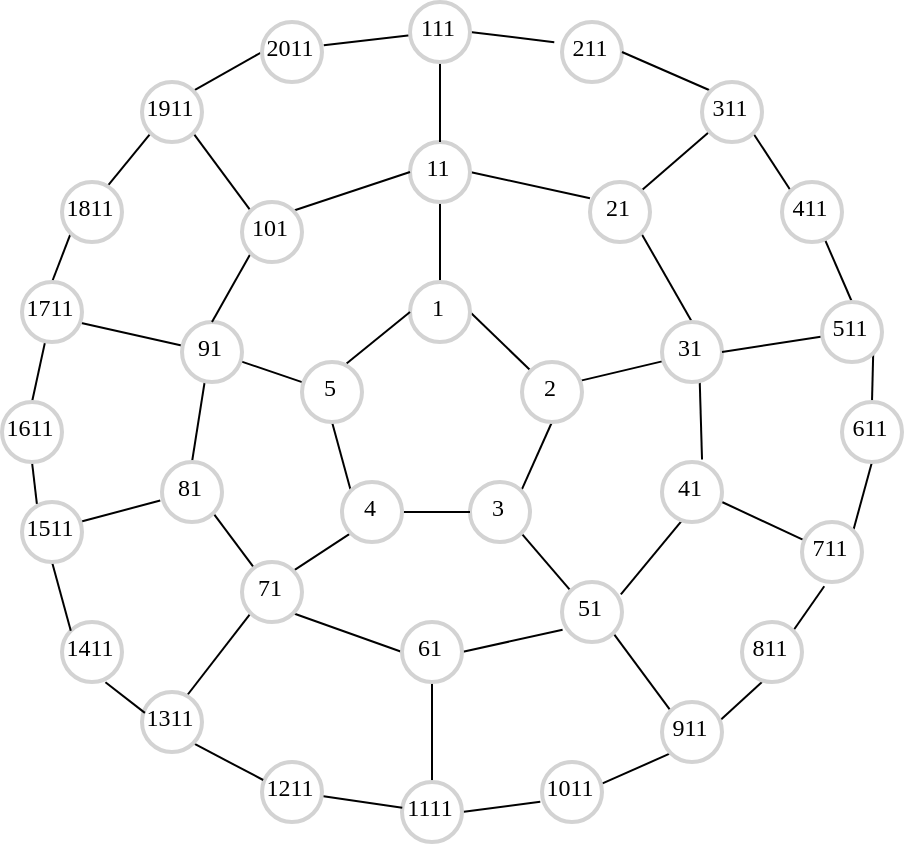 <mxfile version="20.7.4" type="device"><diagram id="4wP_pFpGy1t9ZGmfQFI3" name="Page-1"><mxGraphModel dx="810" dy="473" grid="1" gridSize="10" guides="1" tooltips="1" connect="1" arrows="1" fold="1" page="1" pageScale="1" pageWidth="827" pageHeight="1169" math="0" shadow="0"><root><mxCell id="0"/><mxCell id="1" parent="0"/><mxCell id="MqGv_p6LjHf6Uk01GT-e-37" style="edgeStyle=none;rounded=0;orthogonalLoop=1;jettySize=auto;html=1;exitX=1;exitY=0.5;exitDx=0;exitDy=0;entryX=0;entryY=0;entryDx=0;entryDy=0;endArrow=none;endFill=0;" edge="1" parent="1" source="MqGv_p6LjHf6Uk01GT-e-1" target="MqGv_p6LjHf6Uk01GT-e-2"><mxGeometry relative="1" as="geometry"/></mxCell><mxCell id="MqGv_p6LjHf6Uk01GT-e-55" style="edgeStyle=none;rounded=0;orthogonalLoop=1;jettySize=auto;html=1;exitX=0.5;exitY=0;exitDx=0;exitDy=0;entryX=0.5;entryY=1;entryDx=0;entryDy=0;endArrow=none;endFill=0;" edge="1" parent="1" source="MqGv_p6LjHf6Uk01GT-e-1" target="MqGv_p6LjHf6Uk01GT-e-6"><mxGeometry relative="1" as="geometry"/></mxCell><mxCell id="MqGv_p6LjHf6Uk01GT-e-1" value="1" style="ellipse;whiteSpace=wrap;html=1;aspect=fixed;strokeWidth=2;fontFamily=Tahoma;spacingBottom=4;spacingRight=2;strokeColor=#d3d3d3;" vertex="1" parent="1"><mxGeometry x="384" y="330" width="30" height="30" as="geometry"/></mxCell><mxCell id="MqGv_p6LjHf6Uk01GT-e-40" style="edgeStyle=none;rounded=0;orthogonalLoop=1;jettySize=auto;html=1;entryX=1;entryY=0;entryDx=0;entryDy=0;endArrow=none;endFill=0;exitX=0.5;exitY=1;exitDx=0;exitDy=0;" edge="1" parent="1" source="MqGv_p6LjHf6Uk01GT-e-2" target="MqGv_p6LjHf6Uk01GT-e-3"><mxGeometry relative="1" as="geometry"/></mxCell><mxCell id="MqGv_p6LjHf6Uk01GT-e-59" style="edgeStyle=none;rounded=0;orthogonalLoop=1;jettySize=auto;html=1;exitX=0.981;exitY=0.31;exitDx=0;exitDy=0;entryX=0.019;entryY=0.652;entryDx=0;entryDy=0;endArrow=none;endFill=0;exitPerimeter=0;entryPerimeter=0;" edge="1" parent="1" source="MqGv_p6LjHf6Uk01GT-e-2" target="MqGv_p6LjHf6Uk01GT-e-10"><mxGeometry relative="1" as="geometry"/></mxCell><mxCell id="MqGv_p6LjHf6Uk01GT-e-2" value="2" style="ellipse;whiteSpace=wrap;html=1;aspect=fixed;strokeWidth=2;fontFamily=Tahoma;spacingBottom=4;spacingRight=2;strokeColor=#d3d3d3;" vertex="1" parent="1"><mxGeometry x="440" y="370" width="30" height="30" as="geometry"/></mxCell><mxCell id="MqGv_p6LjHf6Uk01GT-e-64" style="edgeStyle=none;rounded=0;orthogonalLoop=1;jettySize=auto;html=1;exitX=1;exitY=1;exitDx=0;exitDy=0;entryX=0;entryY=0;entryDx=0;entryDy=0;endArrow=none;endFill=0;" edge="1" parent="1" source="MqGv_p6LjHf6Uk01GT-e-3" target="MqGv_p6LjHf6Uk01GT-e-17"><mxGeometry relative="1" as="geometry"/></mxCell><mxCell id="MqGv_p6LjHf6Uk01GT-e-3" value="3" style="ellipse;whiteSpace=wrap;html=1;aspect=fixed;strokeWidth=2;fontFamily=Tahoma;spacingBottom=4;spacingRight=2;strokeColor=#d3d3d3;" vertex="1" parent="1"><mxGeometry x="414" y="430" width="30" height="30" as="geometry"/></mxCell><mxCell id="MqGv_p6LjHf6Uk01GT-e-44" style="edgeStyle=none;rounded=0;orthogonalLoop=1;jettySize=auto;html=1;exitX=1;exitY=0.5;exitDx=0;exitDy=0;entryX=0;entryY=0.5;entryDx=0;entryDy=0;endArrow=none;endFill=0;" edge="1" parent="1" source="MqGv_p6LjHf6Uk01GT-e-4" target="MqGv_p6LjHf6Uk01GT-e-3"><mxGeometry relative="1" as="geometry"/></mxCell><mxCell id="MqGv_p6LjHf6Uk01GT-e-48" style="edgeStyle=none;rounded=0;orthogonalLoop=1;jettySize=auto;html=1;exitX=0;exitY=0;exitDx=0;exitDy=0;entryX=0.5;entryY=1;entryDx=0;entryDy=0;endArrow=none;endFill=0;" edge="1" parent="1" source="MqGv_p6LjHf6Uk01GT-e-4" target="MqGv_p6LjHf6Uk01GT-e-5"><mxGeometry relative="1" as="geometry"/></mxCell><mxCell id="MqGv_p6LjHf6Uk01GT-e-65" style="edgeStyle=none;rounded=0;orthogonalLoop=1;jettySize=auto;html=1;exitX=0;exitY=1;exitDx=0;exitDy=0;entryX=1;entryY=0;entryDx=0;entryDy=0;endArrow=none;endFill=0;" edge="1" parent="1" source="MqGv_p6LjHf6Uk01GT-e-4" target="MqGv_p6LjHf6Uk01GT-e-30"><mxGeometry relative="1" as="geometry"/></mxCell><mxCell id="MqGv_p6LjHf6Uk01GT-e-4" value="4" style="ellipse;whiteSpace=wrap;html=1;aspect=fixed;strokeWidth=2;fontFamily=Tahoma;spacingBottom=4;spacingRight=2;strokeColor=#d3d3d3;" vertex="1" parent="1"><mxGeometry x="350" y="430" width="30" height="30" as="geometry"/></mxCell><mxCell id="MqGv_p6LjHf6Uk01GT-e-67" style="edgeStyle=none;rounded=0;orthogonalLoop=1;jettySize=auto;html=1;entryX=0.971;entryY=0.652;entryDx=0;entryDy=0;endArrow=none;endFill=0;entryPerimeter=0;" edge="1" parent="1" source="MqGv_p6LjHf6Uk01GT-e-5" target="MqGv_p6LjHf6Uk01GT-e-32"><mxGeometry relative="1" as="geometry"/></mxCell><mxCell id="MqGv_p6LjHf6Uk01GT-e-70" style="edgeStyle=none;rounded=0;orthogonalLoop=1;jettySize=auto;html=1;exitX=0.743;exitY=0.024;exitDx=0;exitDy=0;entryX=0;entryY=0.5;entryDx=0;entryDy=0;endArrow=none;endFill=0;exitPerimeter=0;" edge="1" parent="1" source="MqGv_p6LjHf6Uk01GT-e-5" target="MqGv_p6LjHf6Uk01GT-e-1"><mxGeometry relative="1" as="geometry"/></mxCell><mxCell id="MqGv_p6LjHf6Uk01GT-e-5" value="5" style="ellipse;whiteSpace=wrap;html=1;aspect=fixed;strokeWidth=2;fontFamily=Tahoma;spacingBottom=4;spacingRight=2;strokeColor=#d3d3d3;" vertex="1" parent="1"><mxGeometry x="330" y="370" width="30" height="30" as="geometry"/></mxCell><mxCell id="MqGv_p6LjHf6Uk01GT-e-61" style="edgeStyle=none;rounded=0;orthogonalLoop=1;jettySize=auto;html=1;exitX=1;exitY=0.5;exitDx=0;exitDy=0;entryX=0;entryY=0.271;entryDx=0;entryDy=0;endArrow=none;endFill=0;entryPerimeter=0;" edge="1" parent="1" source="MqGv_p6LjHf6Uk01GT-e-6" target="MqGv_p6LjHf6Uk01GT-e-57"><mxGeometry relative="1" as="geometry"/></mxCell><mxCell id="MqGv_p6LjHf6Uk01GT-e-6" value="11" style="ellipse;whiteSpace=wrap;html=1;aspect=fixed;strokeWidth=2;fontFamily=Tahoma;spacingBottom=4;spacingRight=2;strokeColor=#d3d3d3;" vertex="1" parent="1"><mxGeometry x="384" y="260" width="30" height="30" as="geometry"/></mxCell><mxCell id="MqGv_p6LjHf6Uk01GT-e-42" style="edgeStyle=none;rounded=0;orthogonalLoop=1;jettySize=auto;html=1;exitX=0.629;exitY=0.995;exitDx=0;exitDy=0;entryX=0.667;entryY=-0.043;entryDx=0;entryDy=0;endArrow=none;endFill=0;entryPerimeter=0;exitPerimeter=0;" edge="1" parent="1" source="MqGv_p6LjHf6Uk01GT-e-10" target="MqGv_p6LjHf6Uk01GT-e-11"><mxGeometry relative="1" as="geometry"/></mxCell><mxCell id="MqGv_p6LjHf6Uk01GT-e-62" style="edgeStyle=none;rounded=0;orthogonalLoop=1;jettySize=auto;html=1;exitX=0.5;exitY=0;exitDx=0;exitDy=0;entryX=1;entryY=1;entryDx=0;entryDy=0;endArrow=none;endFill=0;" edge="1" parent="1" source="MqGv_p6LjHf6Uk01GT-e-10" target="MqGv_p6LjHf6Uk01GT-e-57"><mxGeometry relative="1" as="geometry"/></mxCell><mxCell id="MqGv_p6LjHf6Uk01GT-e-10" value="31" style="ellipse;whiteSpace=wrap;html=1;aspect=fixed;strokeWidth=2;fontFamily=Tahoma;spacingBottom=4;spacingRight=2;strokeColor=#d3d3d3;" vertex="1" parent="1"><mxGeometry x="510" y="350" width="30" height="30" as="geometry"/></mxCell><mxCell id="MqGv_p6LjHf6Uk01GT-e-43" style="edgeStyle=none;rounded=0;orthogonalLoop=1;jettySize=auto;html=1;exitX=0.324;exitY=0.986;exitDx=0;exitDy=0;entryX=0.981;entryY=0.205;entryDx=0;entryDy=0;endArrow=none;endFill=0;exitPerimeter=0;entryPerimeter=0;" edge="1" parent="1" source="MqGv_p6LjHf6Uk01GT-e-11" target="MqGv_p6LjHf6Uk01GT-e-17"><mxGeometry relative="1" as="geometry"/></mxCell><mxCell id="MqGv_p6LjHf6Uk01GT-e-97" style="edgeStyle=none;rounded=0;orthogonalLoop=1;jettySize=auto;html=1;entryX=0.048;entryY=0.31;entryDx=0;entryDy=0;endArrow=none;endFill=0;entryPerimeter=0;" edge="1" parent="1" target="MqGv_p6LjHf6Uk01GT-e-78"><mxGeometry relative="1" as="geometry"><mxPoint x="540" y="440" as="sourcePoint"/></mxGeometry></mxCell><mxCell id="MqGv_p6LjHf6Uk01GT-e-11" value="41" style="ellipse;whiteSpace=wrap;html=1;aspect=fixed;strokeWidth=2;fontFamily=Tahoma;spacingBottom=4;spacingRight=2;strokeColor=#d3d3d3;" vertex="1" parent="1"><mxGeometry x="510" y="420" width="30" height="30" as="geometry"/></mxCell><mxCell id="MqGv_p6LjHf6Uk01GT-e-46" style="edgeStyle=none;rounded=0;orthogonalLoop=1;jettySize=auto;html=1;exitX=0.01;exitY=0.795;exitDx=0;exitDy=0;entryX=1;entryY=0.5;entryDx=0;entryDy=0;endArrow=none;endFill=0;exitPerimeter=0;" edge="1" parent="1" source="MqGv_p6LjHf6Uk01GT-e-17" target="MqGv_p6LjHf6Uk01GT-e-29"><mxGeometry relative="1" as="geometry"/></mxCell><mxCell id="MqGv_p6LjHf6Uk01GT-e-98" style="edgeStyle=none;rounded=0;orthogonalLoop=1;jettySize=auto;html=1;exitX=1;exitY=1;exitDx=0;exitDy=0;entryX=0;entryY=0;entryDx=0;entryDy=0;endArrow=none;endFill=0;" edge="1" parent="1" source="MqGv_p6LjHf6Uk01GT-e-17" target="MqGv_p6LjHf6Uk01GT-e-80"><mxGeometry relative="1" as="geometry"/></mxCell><mxCell id="MqGv_p6LjHf6Uk01GT-e-17" value="51" style="ellipse;whiteSpace=wrap;html=1;aspect=fixed;strokeWidth=2;fontFamily=Tahoma;spacingBottom=4;spacingRight=2;strokeColor=#d3d3d3;" vertex="1" parent="1"><mxGeometry x="460" y="480" width="30" height="30" as="geometry"/></mxCell><mxCell id="MqGv_p6LjHf6Uk01GT-e-28" style="edgeStyle=none;rounded=0;orthogonalLoop=1;jettySize=auto;html=1;exitX=0;exitY=0.5;exitDx=0;exitDy=0;endArrow=none;endFill=0;" edge="1" parent="1" source="MqGv_p6LjHf6Uk01GT-e-4" target="MqGv_p6LjHf6Uk01GT-e-4"><mxGeometry relative="1" as="geometry"/></mxCell><mxCell id="MqGv_p6LjHf6Uk01GT-e-47" style="edgeStyle=none;rounded=0;orthogonalLoop=1;jettySize=auto;html=1;exitX=0;exitY=0.5;exitDx=0;exitDy=0;entryX=1;entryY=1;entryDx=0;entryDy=0;endArrow=none;endFill=0;" edge="1" parent="1" source="MqGv_p6LjHf6Uk01GT-e-29" target="MqGv_p6LjHf6Uk01GT-e-30"><mxGeometry relative="1" as="geometry"/></mxCell><mxCell id="MqGv_p6LjHf6Uk01GT-e-99" style="edgeStyle=none;rounded=0;orthogonalLoop=1;jettySize=auto;html=1;exitX=0.5;exitY=1;exitDx=0;exitDy=0;entryX=0.5;entryY=0;entryDx=0;entryDy=0;endArrow=none;endFill=0;" edge="1" parent="1" source="MqGv_p6LjHf6Uk01GT-e-29" target="MqGv_p6LjHf6Uk01GT-e-82"><mxGeometry relative="1" as="geometry"/></mxCell><mxCell id="MqGv_p6LjHf6Uk01GT-e-29" value="61" style="ellipse;whiteSpace=wrap;html=1;aspect=fixed;strokeWidth=2;fontFamily=Tahoma;spacingBottom=4;spacingRight=2;strokeColor=#d3d3d3;" vertex="1" parent="1"><mxGeometry x="380" y="500" width="30" height="30" as="geometry"/></mxCell><mxCell id="MqGv_p6LjHf6Uk01GT-e-50" style="edgeStyle=none;rounded=0;orthogonalLoop=1;jettySize=auto;html=1;endArrow=none;endFill=0;entryX=1;entryY=1;entryDx=0;entryDy=0;" edge="1" parent="1" source="MqGv_p6LjHf6Uk01GT-e-30" target="MqGv_p6LjHf6Uk01GT-e-31"><mxGeometry relative="1" as="geometry"><mxPoint x="280" y="450" as="targetPoint"/></mxGeometry></mxCell><mxCell id="MqGv_p6LjHf6Uk01GT-e-100" style="edgeStyle=none;rounded=0;orthogonalLoop=1;jettySize=auto;html=1;exitX=0;exitY=1;exitDx=0;exitDy=0;endArrow=none;endFill=0;" edge="1" parent="1" source="MqGv_p6LjHf6Uk01GT-e-30"><mxGeometry relative="1" as="geometry"><mxPoint x="270" y="540" as="targetPoint"/></mxGeometry></mxCell><mxCell id="MqGv_p6LjHf6Uk01GT-e-30" value="71" style="ellipse;whiteSpace=wrap;html=1;aspect=fixed;strokeWidth=2;fontFamily=Tahoma;spacingBottom=4;spacingRight=2;strokeColor=#d3d3d3;" vertex="1" parent="1"><mxGeometry x="300" y="470" width="30" height="30" as="geometry"/></mxCell><mxCell id="MqGv_p6LjHf6Uk01GT-e-51" style="edgeStyle=none;rounded=0;orthogonalLoop=1;jettySize=auto;html=1;exitX=0.5;exitY=0;exitDx=0;exitDy=0;entryX=0.381;entryY=0.976;entryDx=0;entryDy=0;endArrow=none;endFill=0;entryPerimeter=0;" edge="1" parent="1" source="MqGv_p6LjHf6Uk01GT-e-31" target="MqGv_p6LjHf6Uk01GT-e-32"><mxGeometry relative="1" as="geometry"/></mxCell><mxCell id="MqGv_p6LjHf6Uk01GT-e-101" style="edgeStyle=none;rounded=0;orthogonalLoop=1;jettySize=auto;html=1;exitX=-0.029;exitY=0.643;exitDx=0;exitDy=0;entryX=0.943;entryY=0.336;entryDx=0;entryDy=0;entryPerimeter=0;endArrow=none;endFill=0;exitPerimeter=0;" edge="1" parent="1" source="MqGv_p6LjHf6Uk01GT-e-31" target="MqGv_p6LjHf6Uk01GT-e-87"><mxGeometry relative="1" as="geometry"/></mxCell><mxCell id="MqGv_p6LjHf6Uk01GT-e-31" value="81" style="ellipse;whiteSpace=wrap;html=1;aspect=fixed;strokeWidth=2;fontFamily=Tahoma;spacingBottom=4;spacingRight=2;strokeColor=#d3d3d3;" vertex="1" parent="1"><mxGeometry x="260" y="420" width="30" height="30" as="geometry"/></mxCell><mxCell id="MqGv_p6LjHf6Uk01GT-e-102" style="edgeStyle=none;rounded=0;orthogonalLoop=1;jettySize=auto;html=1;entryX=0.933;entryY=0.671;entryDx=0;entryDy=0;entryPerimeter=0;endArrow=none;endFill=0;" edge="1" parent="1" source="MqGv_p6LjHf6Uk01GT-e-32" target="MqGv_p6LjHf6Uk01GT-e-89"><mxGeometry relative="1" as="geometry"/></mxCell><mxCell id="MqGv_p6LjHf6Uk01GT-e-32" value="91" style="ellipse;whiteSpace=wrap;html=1;aspect=fixed;strokeWidth=2;fontFamily=Tahoma;spacingBottom=4;spacingRight=2;strokeColor=#d3d3d3;" vertex="1" parent="1"><mxGeometry x="270" y="350" width="30" height="30" as="geometry"/></mxCell><mxCell id="MqGv_p6LjHf6Uk01GT-e-68" style="edgeStyle=none;rounded=0;orthogonalLoop=1;jettySize=auto;html=1;entryX=0.5;entryY=0;entryDx=0;entryDy=0;endArrow=none;endFill=0;exitX=0;exitY=1;exitDx=0;exitDy=0;" edge="1" parent="1" source="MqGv_p6LjHf6Uk01GT-e-33" target="MqGv_p6LjHf6Uk01GT-e-32"><mxGeometry relative="1" as="geometry"><mxPoint x="310" y="317" as="sourcePoint"/></mxGeometry></mxCell><mxCell id="MqGv_p6LjHf6Uk01GT-e-69" style="edgeStyle=none;rounded=0;orthogonalLoop=1;jettySize=auto;html=1;exitX=1;exitY=0;exitDx=0;exitDy=0;entryX=0;entryY=0.5;entryDx=0;entryDy=0;endArrow=none;endFill=0;" edge="1" parent="1" source="MqGv_p6LjHf6Uk01GT-e-33" target="MqGv_p6LjHf6Uk01GT-e-6"><mxGeometry relative="1" as="geometry"/></mxCell><mxCell id="MqGv_p6LjHf6Uk01GT-e-103" style="edgeStyle=none;rounded=0;orthogonalLoop=1;jettySize=auto;html=1;exitX=0;exitY=0;exitDx=0;exitDy=0;entryX=1;entryY=1;entryDx=0;entryDy=0;endArrow=none;endFill=0;" edge="1" parent="1" source="MqGv_p6LjHf6Uk01GT-e-33" target="MqGv_p6LjHf6Uk01GT-e-91"><mxGeometry relative="1" as="geometry"/></mxCell><mxCell id="MqGv_p6LjHf6Uk01GT-e-33" value="101" style="ellipse;whiteSpace=wrap;html=1;aspect=fixed;strokeWidth=2;fontFamily=Tahoma;spacingBottom=4;spacingRight=2;strokeColor=#d3d3d3;" vertex="1" parent="1"><mxGeometry x="300" y="290" width="30" height="30" as="geometry"/></mxCell><mxCell id="MqGv_p6LjHf6Uk01GT-e-95" style="edgeStyle=none;rounded=0;orthogonalLoop=1;jettySize=auto;html=1;exitX=1;exitY=0;exitDx=0;exitDy=0;endArrow=none;endFill=0;" edge="1" parent="1" source="MqGv_p6LjHf6Uk01GT-e-57" target="MqGv_p6LjHf6Uk01GT-e-73"><mxGeometry relative="1" as="geometry"/></mxCell><mxCell id="MqGv_p6LjHf6Uk01GT-e-57" value="21" style="ellipse;whiteSpace=wrap;html=1;aspect=fixed;strokeWidth=2;fontFamily=Tahoma;spacingBottom=4;spacingRight=2;strokeColor=#d3d3d3;" vertex="1" parent="1"><mxGeometry x="474" y="280" width="30" height="30" as="geometry"/></mxCell><mxCell id="MqGv_p6LjHf6Uk01GT-e-94" style="edgeStyle=none;rounded=0;orthogonalLoop=1;jettySize=auto;html=1;exitX=0.5;exitY=1;exitDx=0;exitDy=0;endArrow=none;endFill=0;" edge="1" parent="1" source="MqGv_p6LjHf6Uk01GT-e-71" target="MqGv_p6LjHf6Uk01GT-e-6"><mxGeometry relative="1" as="geometry"/></mxCell><mxCell id="MqGv_p6LjHf6Uk01GT-e-104" style="edgeStyle=none;rounded=0;orthogonalLoop=1;jettySize=auto;html=1;entryX=1.029;entryY=0.386;entryDx=0;entryDy=0;endArrow=none;endFill=0;entryPerimeter=0;" edge="1" parent="1" source="MqGv_p6LjHf6Uk01GT-e-71" target="MqGv_p6LjHf6Uk01GT-e-92"><mxGeometry relative="1" as="geometry"/></mxCell><mxCell id="MqGv_p6LjHf6Uk01GT-e-105" style="edgeStyle=none;rounded=0;orthogonalLoop=1;jettySize=auto;html=1;exitX=1;exitY=0.5;exitDx=0;exitDy=0;entryX=-0.129;entryY=0.336;entryDx=0;entryDy=0;endArrow=none;endFill=0;entryPerimeter=0;" edge="1" parent="1" source="MqGv_p6LjHf6Uk01GT-e-71" target="MqGv_p6LjHf6Uk01GT-e-72"><mxGeometry relative="1" as="geometry"/></mxCell><mxCell id="MqGv_p6LjHf6Uk01GT-e-71" value="111" style="ellipse;whiteSpace=wrap;html=1;aspect=fixed;strokeWidth=2;fontFamily=Tahoma;spacingBottom=4;spacingRight=2;strokeColor=#d3d3d3;" vertex="1" parent="1"><mxGeometry x="384" y="190" width="30" height="30" as="geometry"/></mxCell><mxCell id="MqGv_p6LjHf6Uk01GT-e-72" value="211" style="ellipse;whiteSpace=wrap;html=1;aspect=fixed;strokeWidth=2;fontFamily=Tahoma;spacingBottom=4;spacingRight=2;strokeColor=#d3d3d3;" vertex="1" parent="1"><mxGeometry x="460" y="200" width="30" height="30" as="geometry"/></mxCell><mxCell id="MqGv_p6LjHf6Uk01GT-e-106" style="edgeStyle=none;rounded=0;orthogonalLoop=1;jettySize=auto;html=1;exitX=0;exitY=0;exitDx=0;exitDy=0;entryX=1;entryY=0.5;entryDx=0;entryDy=0;endArrow=none;endFill=0;" edge="1" parent="1" source="MqGv_p6LjHf6Uk01GT-e-73" target="MqGv_p6LjHf6Uk01GT-e-72"><mxGeometry relative="1" as="geometry"/></mxCell><mxCell id="MqGv_p6LjHf6Uk01GT-e-107" style="edgeStyle=none;rounded=0;orthogonalLoop=1;jettySize=auto;html=1;exitX=1;exitY=1;exitDx=0;exitDy=0;entryX=0;entryY=0;entryDx=0;entryDy=0;endArrow=none;endFill=0;" edge="1" parent="1" source="MqGv_p6LjHf6Uk01GT-e-73" target="MqGv_p6LjHf6Uk01GT-e-74"><mxGeometry relative="1" as="geometry"/></mxCell><mxCell id="MqGv_p6LjHf6Uk01GT-e-73" value="311" style="ellipse;whiteSpace=wrap;html=1;aspect=fixed;strokeWidth=2;fontFamily=Tahoma;spacingBottom=4;spacingRight=2;strokeColor=#d3d3d3;" vertex="1" parent="1"><mxGeometry x="530" y="230" width="30" height="30" as="geometry"/></mxCell><mxCell id="MqGv_p6LjHf6Uk01GT-e-108" style="edgeStyle=none;rounded=0;orthogonalLoop=1;jettySize=auto;html=1;exitX=0.714;exitY=0.957;exitDx=0;exitDy=0;entryX=0.5;entryY=0;entryDx=0;entryDy=0;endArrow=none;endFill=0;exitPerimeter=0;" edge="1" parent="1" source="MqGv_p6LjHf6Uk01GT-e-74" target="MqGv_p6LjHf6Uk01GT-e-75"><mxGeometry relative="1" as="geometry"/></mxCell><mxCell id="MqGv_p6LjHf6Uk01GT-e-74" value="411" style="ellipse;whiteSpace=wrap;html=1;aspect=fixed;strokeWidth=2;fontFamily=Tahoma;spacingBottom=4;spacingRight=2;strokeColor=#d3d3d3;" vertex="1" parent="1"><mxGeometry x="570" y="280" width="30" height="30" as="geometry"/></mxCell><mxCell id="MqGv_p6LjHf6Uk01GT-e-96" style="edgeStyle=none;rounded=0;orthogonalLoop=1;jettySize=auto;html=1;entryX=1;entryY=0.5;entryDx=0;entryDy=0;endArrow=none;endFill=0;" edge="1" parent="1" source="MqGv_p6LjHf6Uk01GT-e-75" target="MqGv_p6LjHf6Uk01GT-e-10"><mxGeometry relative="1" as="geometry"/></mxCell><mxCell id="MqGv_p6LjHf6Uk01GT-e-109" style="edgeStyle=none;rounded=0;orthogonalLoop=1;jettySize=auto;html=1;entryX=0.5;entryY=0;entryDx=0;entryDy=0;endArrow=none;endFill=0;exitX=1;exitY=1;exitDx=0;exitDy=0;" edge="1" parent="1" source="MqGv_p6LjHf6Uk01GT-e-75" target="MqGv_p6LjHf6Uk01GT-e-76"><mxGeometry relative="1" as="geometry"><mxPoint x="590" y="367" as="sourcePoint"/></mxGeometry></mxCell><mxCell id="MqGv_p6LjHf6Uk01GT-e-75" value="511" style="ellipse;whiteSpace=wrap;html=1;aspect=fixed;strokeWidth=2;fontFamily=Tahoma;spacingBottom=4;spacingRight=2;strokeColor=#d3d3d3;" vertex="1" parent="1"><mxGeometry x="590" y="340" width="30" height="30" as="geometry"/></mxCell><mxCell id="MqGv_p6LjHf6Uk01GT-e-110" style="edgeStyle=none;rounded=0;orthogonalLoop=1;jettySize=auto;html=1;exitX=0.5;exitY=1;exitDx=0;exitDy=0;entryX=1;entryY=0;entryDx=0;entryDy=0;endArrow=none;endFill=0;" edge="1" parent="1" source="MqGv_p6LjHf6Uk01GT-e-76" target="MqGv_p6LjHf6Uk01GT-e-78"><mxGeometry relative="1" as="geometry"/></mxCell><mxCell id="MqGv_p6LjHf6Uk01GT-e-76" value="611" style="ellipse;whiteSpace=wrap;html=1;aspect=fixed;strokeWidth=2;fontFamily=Tahoma;spacingBottom=4;spacingRight=2;strokeColor=#d3d3d3;" vertex="1" parent="1"><mxGeometry x="600" y="390" width="30" height="30" as="geometry"/></mxCell><mxCell id="MqGv_p6LjHf6Uk01GT-e-111" style="edgeStyle=none;rounded=0;orthogonalLoop=1;jettySize=auto;html=1;exitX=0.371;exitY=1.071;exitDx=0;exitDy=0;entryX=1;entryY=0;entryDx=0;entryDy=0;endArrow=none;endFill=0;exitPerimeter=0;" edge="1" parent="1" source="MqGv_p6LjHf6Uk01GT-e-78" target="MqGv_p6LjHf6Uk01GT-e-79"><mxGeometry relative="1" as="geometry"/></mxCell><mxCell id="MqGv_p6LjHf6Uk01GT-e-78" value="711" style="ellipse;whiteSpace=wrap;html=1;aspect=fixed;strokeWidth=2;fontFamily=Tahoma;spacingBottom=4;spacingRight=2;strokeColor=#d3d3d3;" vertex="1" parent="1"><mxGeometry x="580" y="450" width="30" height="30" as="geometry"/></mxCell><mxCell id="MqGv_p6LjHf6Uk01GT-e-112" style="edgeStyle=none;rounded=0;orthogonalLoop=1;jettySize=auto;html=1;entryX=0.943;entryY=0.329;entryDx=0;entryDy=0;endArrow=none;endFill=0;entryPerimeter=0;" edge="1" parent="1" target="MqGv_p6LjHf6Uk01GT-e-80"><mxGeometry relative="1" as="geometry"><mxPoint x="560" y="530" as="sourcePoint"/></mxGeometry></mxCell><mxCell id="MqGv_p6LjHf6Uk01GT-e-79" value="811" style="ellipse;whiteSpace=wrap;html=1;aspect=fixed;strokeWidth=2;fontFamily=Tahoma;spacingBottom=4;spacingRight=2;strokeColor=#d3d3d3;" vertex="1" parent="1"><mxGeometry x="550" y="500" width="30" height="30" as="geometry"/></mxCell><mxCell id="MqGv_p6LjHf6Uk01GT-e-113" style="edgeStyle=none;rounded=0;orthogonalLoop=1;jettySize=auto;html=1;exitX=0;exitY=1;exitDx=0;exitDy=0;entryX=0.962;entryY=0.376;entryDx=0;entryDy=0;endArrow=none;endFill=0;entryPerimeter=0;" edge="1" parent="1" source="MqGv_p6LjHf6Uk01GT-e-80" target="MqGv_p6LjHf6Uk01GT-e-81"><mxGeometry relative="1" as="geometry"/></mxCell><mxCell id="MqGv_p6LjHf6Uk01GT-e-80" value="911" style="ellipse;whiteSpace=wrap;html=1;aspect=fixed;strokeWidth=2;fontFamily=Tahoma;spacingBottom=4;spacingRight=2;strokeColor=#d3d3d3;" vertex="1" parent="1"><mxGeometry x="510" y="540" width="30" height="30" as="geometry"/></mxCell><mxCell id="MqGv_p6LjHf6Uk01GT-e-81" value="1011" style="ellipse;whiteSpace=wrap;html=1;aspect=fixed;strokeWidth=2;fontFamily=Tahoma;spacingBottom=4;spacingRight=2;strokeColor=#d3d3d3;" vertex="1" parent="1"><mxGeometry x="450" y="570" width="30" height="30" as="geometry"/></mxCell><mxCell id="MqGv_p6LjHf6Uk01GT-e-114" style="edgeStyle=none;rounded=0;orthogonalLoop=1;jettySize=auto;html=1;exitX=1;exitY=0.5;exitDx=0;exitDy=0;entryX=-0.029;entryY=0.662;entryDx=0;entryDy=0;endArrow=none;endFill=0;entryPerimeter=0;" edge="1" parent="1" source="MqGv_p6LjHf6Uk01GT-e-82" target="MqGv_p6LjHf6Uk01GT-e-81"><mxGeometry relative="1" as="geometry"/></mxCell><mxCell id="MqGv_p6LjHf6Uk01GT-e-82" value="1111" style="ellipse;whiteSpace=wrap;html=1;aspect=fixed;strokeWidth=2;fontFamily=Tahoma;spacingBottom=4;spacingRight=2;strokeColor=#d3d3d3;" vertex="1" parent="1"><mxGeometry x="380" y="580" width="30" height="30" as="geometry"/></mxCell><mxCell id="MqGv_p6LjHf6Uk01GT-e-126" value="" style="edgeStyle=none;rounded=0;orthogonalLoop=1;jettySize=auto;html=1;endArrow=none;endFill=0;" edge="1" parent="1" source="MqGv_p6LjHf6Uk01GT-e-83" target="MqGv_p6LjHf6Uk01GT-e-82"><mxGeometry relative="1" as="geometry"/></mxCell><mxCell id="MqGv_p6LjHf6Uk01GT-e-83" value="1211" style="ellipse;whiteSpace=wrap;html=1;aspect=fixed;strokeWidth=2;fontFamily=Tahoma;spacingBottom=4;spacingRight=2;strokeColor=#d3d3d3;" vertex="1" parent="1"><mxGeometry x="310" y="570" width="30" height="30" as="geometry"/></mxCell><mxCell id="MqGv_p6LjHf6Uk01GT-e-116" style="edgeStyle=none;rounded=0;orthogonalLoop=1;jettySize=auto;html=1;exitX=1;exitY=1;exitDx=0;exitDy=0;entryX=0.019;entryY=0.3;entryDx=0;entryDy=0;endArrow=none;endFill=0;entryPerimeter=0;" edge="1" parent="1" source="MqGv_p6LjHf6Uk01GT-e-84" target="MqGv_p6LjHf6Uk01GT-e-83"><mxGeometry relative="1" as="geometry"/></mxCell><mxCell id="MqGv_p6LjHf6Uk01GT-e-84" value="1311" style="ellipse;whiteSpace=wrap;html=1;aspect=fixed;strokeWidth=2;fontFamily=Tahoma;spacingBottom=4;spacingRight=2;strokeColor=#d3d3d3;" vertex="1" parent="1"><mxGeometry x="250" y="535" width="30" height="30" as="geometry"/></mxCell><mxCell id="MqGv_p6LjHf6Uk01GT-e-117" style="edgeStyle=none;rounded=0;orthogonalLoop=1;jettySize=auto;html=1;exitX=0.724;exitY=1.005;exitDx=0;exitDy=0;entryX=0.048;entryY=0.348;entryDx=0;entryDy=0;endArrow=none;endFill=0;entryPerimeter=0;exitPerimeter=0;" edge="1" parent="1" source="MqGv_p6LjHf6Uk01GT-e-85" target="MqGv_p6LjHf6Uk01GT-e-84"><mxGeometry relative="1" as="geometry"/></mxCell><mxCell id="MqGv_p6LjHf6Uk01GT-e-85" value="1411" style="ellipse;whiteSpace=wrap;html=1;aspect=fixed;strokeWidth=2;fontFamily=Tahoma;spacingBottom=4;spacingRight=2;strokeColor=#d3d3d3;" vertex="1" parent="1"><mxGeometry x="210" y="500" width="30" height="30" as="geometry"/></mxCell><mxCell id="MqGv_p6LjHf6Uk01GT-e-118" style="edgeStyle=none;rounded=0;orthogonalLoop=1;jettySize=auto;html=1;exitX=0.5;exitY=1;exitDx=0;exitDy=0;entryX=0;entryY=0;entryDx=0;entryDy=0;endArrow=none;endFill=0;" edge="1" parent="1" source="MqGv_p6LjHf6Uk01GT-e-87" target="MqGv_p6LjHf6Uk01GT-e-85"><mxGeometry relative="1" as="geometry"/></mxCell><mxCell id="MqGv_p6LjHf6Uk01GT-e-87" value="1511" style="ellipse;whiteSpace=wrap;html=1;aspect=fixed;strokeWidth=2;fontFamily=Tahoma;spacingBottom=4;spacingRight=2;strokeColor=#d3d3d3;" vertex="1" parent="1"><mxGeometry x="190" y="440" width="30" height="30" as="geometry"/></mxCell><mxCell id="MqGv_p6LjHf6Uk01GT-e-119" style="edgeStyle=none;rounded=0;orthogonalLoop=1;jettySize=auto;html=1;exitX=0.5;exitY=1;exitDx=0;exitDy=0;entryX=0.248;entryY=0.033;entryDx=0;entryDy=0;entryPerimeter=0;endArrow=none;endFill=0;" edge="1" parent="1" source="MqGv_p6LjHf6Uk01GT-e-88" target="MqGv_p6LjHf6Uk01GT-e-87"><mxGeometry relative="1" as="geometry"/></mxCell><mxCell id="MqGv_p6LjHf6Uk01GT-e-120" style="edgeStyle=none;rounded=0;orthogonalLoop=1;jettySize=auto;html=1;exitX=0.5;exitY=0;exitDx=0;exitDy=0;entryX=0.381;entryY=1.014;entryDx=0;entryDy=0;endArrow=none;endFill=0;entryPerimeter=0;" edge="1" parent="1" source="MqGv_p6LjHf6Uk01GT-e-88" target="MqGv_p6LjHf6Uk01GT-e-89"><mxGeometry relative="1" as="geometry"/></mxCell><mxCell id="MqGv_p6LjHf6Uk01GT-e-88" value="1611" style="ellipse;whiteSpace=wrap;html=1;aspect=fixed;strokeWidth=2;fontFamily=Tahoma;spacingBottom=4;spacingRight=2;strokeColor=#d3d3d3;" vertex="1" parent="1"><mxGeometry x="180" y="390" width="30" height="30" as="geometry"/></mxCell><mxCell id="MqGv_p6LjHf6Uk01GT-e-121" style="edgeStyle=none;rounded=0;orthogonalLoop=1;jettySize=auto;html=1;exitX=0.5;exitY=0;exitDx=0;exitDy=0;entryX=0;entryY=1;entryDx=0;entryDy=0;endArrow=none;endFill=0;" edge="1" parent="1" source="MqGv_p6LjHf6Uk01GT-e-89" target="MqGv_p6LjHf6Uk01GT-e-90"><mxGeometry relative="1" as="geometry"/></mxCell><mxCell id="MqGv_p6LjHf6Uk01GT-e-89" value="1711" style="ellipse;whiteSpace=wrap;html=1;aspect=fixed;strokeWidth=2;fontFamily=Tahoma;spacingBottom=4;spacingRight=2;strokeColor=#d3d3d3;" vertex="1" parent="1"><mxGeometry x="190" y="330" width="30" height="30" as="geometry"/></mxCell><mxCell id="MqGv_p6LjHf6Uk01GT-e-122" style="edgeStyle=none;rounded=0;orthogonalLoop=1;jettySize=auto;html=1;exitX=0.724;exitY=0.11;exitDx=0;exitDy=0;endArrow=none;endFill=0;exitPerimeter=0;entryX=0;entryY=1;entryDx=0;entryDy=0;" edge="1" parent="1" source="MqGv_p6LjHf6Uk01GT-e-90" target="MqGv_p6LjHf6Uk01GT-e-91"><mxGeometry relative="1" as="geometry"/></mxCell><mxCell id="MqGv_p6LjHf6Uk01GT-e-90" value="1811" style="ellipse;whiteSpace=wrap;html=1;aspect=fixed;strokeWidth=2;fontFamily=Tahoma;spacingBottom=4;spacingRight=2;strokeColor=#d3d3d3;" vertex="1" parent="1"><mxGeometry x="210" y="280" width="30" height="30" as="geometry"/></mxCell><mxCell id="MqGv_p6LjHf6Uk01GT-e-123" style="edgeStyle=none;rounded=0;orthogonalLoop=1;jettySize=auto;html=1;exitX=1;exitY=0;exitDx=0;exitDy=0;entryX=0;entryY=0.5;entryDx=0;entryDy=0;endArrow=none;endFill=0;" edge="1" parent="1" source="MqGv_p6LjHf6Uk01GT-e-91" target="MqGv_p6LjHf6Uk01GT-e-92"><mxGeometry relative="1" as="geometry"/></mxCell><mxCell id="MqGv_p6LjHf6Uk01GT-e-91" value="1911" style="ellipse;whiteSpace=wrap;html=1;aspect=fixed;strokeWidth=2;fontFamily=Tahoma;spacingBottom=4;spacingRight=2;strokeColor=#d3d3d3;" vertex="1" parent="1"><mxGeometry x="250" y="230" width="30" height="30" as="geometry"/></mxCell><mxCell id="MqGv_p6LjHf6Uk01GT-e-92" value="2011" style="ellipse;whiteSpace=wrap;html=1;aspect=fixed;strokeWidth=2;fontFamily=Tahoma;spacingBottom=4;spacingRight=2;strokeColor=#d3d3d3;" vertex="1" parent="1"><mxGeometry x="310" y="200" width="30" height="30" as="geometry"/></mxCell></root></mxGraphModel></diagram></mxfile>
